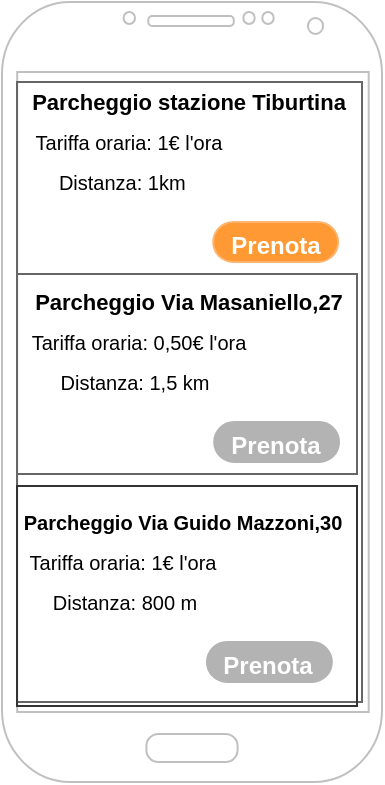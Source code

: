<mxfile version="14.2.9" type="github">
  <diagram id="lYWe8Vf30Z5WRiwAP7xo" name="Page-1">
    <mxGraphModel dx="505" dy="476" grid="1" gridSize="10" guides="1" tooltips="1" connect="1" arrows="1" fold="1" page="1" pageScale="1" pageWidth="827" pageHeight="1169" math="0" shadow="0">
      <root>
        <mxCell id="0" />
        <mxCell id="1" parent="0" />
        <mxCell id="7wdzdmj28vi7l-E2iD2z-1" value="" style="verticalLabelPosition=bottom;verticalAlign=top;html=1;shadow=0;dashed=0;strokeWidth=1;shape=mxgraph.android.phone2;strokeColor=#c0c0c0;" vertex="1" parent="1">
          <mxGeometry x="300" y="180" width="190" height="390" as="geometry" />
        </mxCell>
        <mxCell id="7wdzdmj28vi7l-E2iD2z-4" value="" style="strokeWidth=1;shadow=0;dashed=0;align=center;html=1;shape=mxgraph.mockup.containers.rrect;rSize=0;strokeColor=#666666;fillColor=none;" vertex="1" parent="1">
          <mxGeometry x="307.5" y="220" width="172.5" height="310" as="geometry" />
        </mxCell>
        <mxCell id="7wdzdmj28vi7l-E2iD2z-6" value="" style="strokeColor=inherit;fillColor=inherit;gradientColor=inherit;strokeWidth=1;shadow=0;dashed=0;align=center;html=1;shape=mxgraph.mockup.containers.rrect;rSize=0;fontSize=17;fontColor=#666666;fontStyle=1;resizeWidth=1;" vertex="1" parent="7wdzdmj28vi7l-E2iD2z-4">
          <mxGeometry width="170" height="100" relative="1" as="geometry">
            <mxPoint y="96" as="offset" />
          </mxGeometry>
        </mxCell>
        <mxCell id="7wdzdmj28vi7l-E2iD2z-7" value="Gro 3" style="strokeWidth=1;shadow=0;dashed=0;align=center;html=1;shape=mxgraph.mockup.containers.rrect;rSize=0;fontSize=17;fontColor=#ffffff;fontStyle=1;resizeWidth=1;strokeColor=#333333;fillColor=none;" vertex="1" parent="7wdzdmj28vi7l-E2iD2z-4">
          <mxGeometry width="170" height="110" relative="1" as="geometry">
            <mxPoint y="202" as="offset" />
          </mxGeometry>
        </mxCell>
        <mxCell id="7wdzdmj28vi7l-E2iD2z-2" value="&lt;b&gt;&lt;font style=&quot;font-size: 11px&quot;&gt;Parcheggio stazione Tiburtina&lt;/font&gt;&lt;/b&gt;" style="text;html=1;align=center;verticalAlign=middle;resizable=0;points=[];autosize=1;" vertex="1" parent="7wdzdmj28vi7l-E2iD2z-4">
          <mxGeometry width="170" height="20" as="geometry" />
        </mxCell>
        <mxCell id="7wdzdmj28vi7l-E2iD2z-9" value="&lt;font style=&quot;font-size: 10px&quot;&gt;Tariffa oraria: 1€ l&#39;ora&lt;/font&gt;" style="text;html=1;align=center;verticalAlign=middle;resizable=0;points=[];autosize=1;" vertex="1" parent="7wdzdmj28vi7l-E2iD2z-4">
          <mxGeometry y="20" width="110" height="20" as="geometry" />
        </mxCell>
        <mxCell id="7wdzdmj28vi7l-E2iD2z-10" value="&lt;font style=&quot;font-size: 10px&quot;&gt;Distanza: 1km&amp;nbsp;&lt;/font&gt;" style="text;html=1;align=center;verticalAlign=middle;resizable=0;points=[];autosize=1;" vertex="1" parent="7wdzdmj28vi7l-E2iD2z-4">
          <mxGeometry x="13.379" y="40" width="80" height="20" as="geometry" />
        </mxCell>
        <mxCell id="7wdzdmj28vi7l-E2iD2z-16" value="&lt;b&gt;&lt;font style=&quot;font-size: 11px&quot;&gt;Parcheggio Via Masaniello,27&lt;/font&gt;&lt;/b&gt;" style="text;html=1;align=center;verticalAlign=middle;resizable=0;points=[];autosize=1;" vertex="1" parent="7wdzdmj28vi7l-E2iD2z-4">
          <mxGeometry y="100" width="170" height="20" as="geometry" />
        </mxCell>
        <mxCell id="7wdzdmj28vi7l-E2iD2z-17" value="&lt;font style=&quot;font-size: 10px&quot;&gt;Tariffa oraria: 0,50€ l&#39;ora&lt;/font&gt;" style="text;html=1;align=center;verticalAlign=middle;resizable=0;points=[];autosize=1;" vertex="1" parent="7wdzdmj28vi7l-E2iD2z-4">
          <mxGeometry y="120" width="120" height="20" as="geometry" />
        </mxCell>
        <mxCell id="7wdzdmj28vi7l-E2iD2z-18" value="&lt;font style=&quot;font-size: 10px&quot;&gt;Tariffa oraria: 1€ l&#39;ora&lt;/font&gt;" style="text;html=1;align=center;verticalAlign=middle;resizable=0;points=[];autosize=1;" vertex="1" parent="7wdzdmj28vi7l-E2iD2z-4">
          <mxGeometry x="-2.066" y="230" width="110" height="20" as="geometry" />
        </mxCell>
        <mxCell id="7wdzdmj28vi7l-E2iD2z-19" value="&lt;b&gt;&lt;font style=&quot;font-size: 10px&quot;&gt;Parcheggio Via Guido Mazzoni,30&lt;/font&gt;&lt;/b&gt;" style="text;html=1;align=center;verticalAlign=middle;resizable=0;points=[];autosize=1;" vertex="1" parent="7wdzdmj28vi7l-E2iD2z-4">
          <mxGeometry x="-2.068" y="210" width="170" height="20" as="geometry" />
        </mxCell>
        <mxCell id="7wdzdmj28vi7l-E2iD2z-22" value="&lt;font style=&quot;font-size: 10px&quot;&gt;Distanza: 1,5 km&lt;/font&gt;" style="text;html=1;align=center;verticalAlign=middle;resizable=0;points=[];autosize=1;" vertex="1" parent="7wdzdmj28vi7l-E2iD2z-4">
          <mxGeometry x="13.379" y="140" width="90" height="20" as="geometry" />
        </mxCell>
        <mxCell id="7wdzdmj28vi7l-E2iD2z-23" value="&lt;span style=&quot;font-size: 10px&quot;&gt;Distanza: 800 m&lt;/span&gt;" style="text;html=1;align=center;verticalAlign=middle;resizable=0;points=[];autosize=1;" vertex="1" parent="7wdzdmj28vi7l-E2iD2z-4">
          <mxGeometry x="8.594" y="250" width="90" height="20" as="geometry" />
        </mxCell>
        <mxCell id="7wdzdmj28vi7l-E2iD2z-24" value="" style="strokeWidth=1;shadow=0;dashed=0;align=center;html=1;shape=mxgraph.mockup.buttons.multiButton;mainText=;subText=;strokeColor=#FFB570;fillColor=#FF9933;" vertex="1" parent="7wdzdmj28vi7l-E2iD2z-4">
          <mxGeometry x="98.11" y="70" width="62.433" height="20" as="geometry" />
        </mxCell>
        <mxCell id="7wdzdmj28vi7l-E2iD2z-25" value="&lt;font style=&quot;font-size: 12px&quot;&gt;Prenota&lt;/font&gt;" style="strokeWidth=1;shadow=0;dashed=0;align=center;html=1;shape=mxgraph.mockup.anchor;fontSize=16;fontColor=#ffffff;fontStyle=1;whiteSpace=wrap;" vertex="1" parent="7wdzdmj28vi7l-E2iD2z-24">
          <mxGeometry y="3.2" width="62.433" height="12.8" as="geometry" />
        </mxCell>
        <mxCell id="7wdzdmj28vi7l-E2iD2z-26" value="" style="strokeWidth=1;shadow=0;dashed=0;align=center;html=1;shape=mxgraph.mockup.anchor;fontSize=12;fontColor=#ffffff;fontStyle=1;whiteSpace=wrap;" vertex="1" parent="7wdzdmj28vi7l-E2iD2z-24">
          <mxGeometry y="12" width="62.433" height="4" as="geometry" />
        </mxCell>
        <mxCell id="7wdzdmj28vi7l-E2iD2z-30" value="" style="strokeWidth=1;shadow=0;dashed=0;align=center;html=1;shape=mxgraph.mockup.buttons.multiButton;mainText=;subText=;fillColor=#B3B3B3;strokeColor=#B3B3B3;" vertex="1" parent="7wdzdmj28vi7l-E2iD2z-4">
          <mxGeometry x="94.988" y="280" width="62.433" height="20" as="geometry" />
        </mxCell>
        <mxCell id="7wdzdmj28vi7l-E2iD2z-31" value="&lt;font style=&quot;font-size: 12px&quot;&gt;Prenota&lt;/font&gt;" style="strokeWidth=1;shadow=0;dashed=0;align=center;html=1;shape=mxgraph.mockup.anchor;fontSize=16;fontColor=#ffffff;fontStyle=1;whiteSpace=wrap;" vertex="1" parent="7wdzdmj28vi7l-E2iD2z-30">
          <mxGeometry y="3.2" width="62.433" height="12.8" as="geometry" />
        </mxCell>
        <mxCell id="7wdzdmj28vi7l-E2iD2z-32" value="" style="strokeWidth=1;shadow=0;dashed=0;align=center;html=1;shape=mxgraph.mockup.anchor;fontSize=12;fontColor=#ffffff;fontStyle=1;whiteSpace=wrap;" vertex="1" parent="7wdzdmj28vi7l-E2iD2z-30">
          <mxGeometry y="12" width="62.433" height="4" as="geometry" />
        </mxCell>
        <mxCell id="7wdzdmj28vi7l-E2iD2z-33" value="" style="strokeWidth=1;shadow=0;dashed=0;align=center;html=1;shape=mxgraph.mockup.buttons.multiButton;mainText=;subText=;fillColor=#B3B3B3;strokeColor=#B3B3B3;" vertex="1" parent="7wdzdmj28vi7l-E2iD2z-4">
          <mxGeometry x="98.598" y="170" width="62.433" height="20" as="geometry" />
        </mxCell>
        <mxCell id="7wdzdmj28vi7l-E2iD2z-34" value="&lt;font style=&quot;font-size: 12px&quot;&gt;Prenota&lt;/font&gt;" style="strokeWidth=1;shadow=0;dashed=0;align=center;html=1;shape=mxgraph.mockup.anchor;fontSize=16;fontColor=#ffffff;fontStyle=1;whiteSpace=wrap;" vertex="1" parent="7wdzdmj28vi7l-E2iD2z-33">
          <mxGeometry y="3.2" width="62.433" height="12.8" as="geometry" />
        </mxCell>
        <mxCell id="7wdzdmj28vi7l-E2iD2z-35" value="" style="strokeWidth=1;shadow=0;dashed=0;align=center;html=1;shape=mxgraph.mockup.anchor;fontSize=12;fontColor=#ffffff;fontStyle=1;whiteSpace=wrap;" vertex="1" parent="7wdzdmj28vi7l-E2iD2z-33">
          <mxGeometry y="12" width="62.433" height="4" as="geometry" />
        </mxCell>
      </root>
    </mxGraphModel>
  </diagram>
</mxfile>
